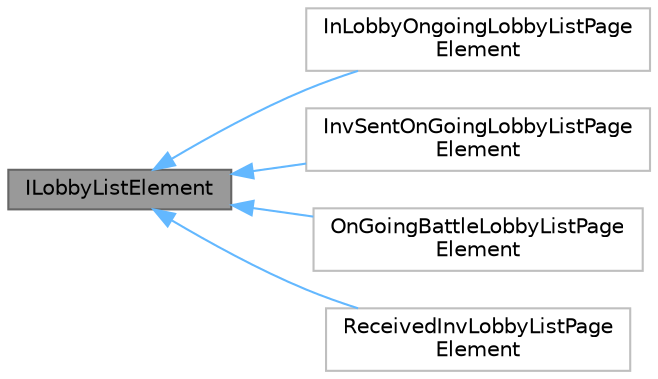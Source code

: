 digraph "ILobbyListElement"
{
 // LATEX_PDF_SIZE
  bgcolor="transparent";
  edge [fontname=Helvetica,fontsize=10,labelfontname=Helvetica,labelfontsize=10];
  node [fontname=Helvetica,fontsize=10,shape=box,height=0.2,width=0.4];
  rankdir="LR";
  Node1 [id="Node000001",label="ILobbyListElement",height=0.2,width=0.4,color="gray40", fillcolor="grey60", style="filled", fontcolor="black",tooltip=" "];
  Node1 -> Node2 [id="edge1_Node000001_Node000002",dir="back",color="steelblue1",style="solid",tooltip=" "];
  Node2 [id="Node000002",label="InLobbyOngoingLobbyListPage\lElement",height=0.2,width=0.4,color="grey75", fillcolor="white", style="filled",URL="$class_in_lobby_ongoing_lobby_list_page_element.html",tooltip=" "];
  Node1 -> Node3 [id="edge2_Node000001_Node000003",dir="back",color="steelblue1",style="solid",tooltip=" "];
  Node3 [id="Node000003",label="InvSentOnGoingLobbyListPage\lElement",height=0.2,width=0.4,color="grey75", fillcolor="white", style="filled",URL="$class_inv_sent_on_going_lobby_list_page_element.html",tooltip=" "];
  Node1 -> Node4 [id="edge3_Node000001_Node000004",dir="back",color="steelblue1",style="solid",tooltip=" "];
  Node4 [id="Node000004",label="OnGoingBattleLobbyListPage\lElement",height=0.2,width=0.4,color="grey75", fillcolor="white", style="filled",URL="$class_on_going_battle_lobby_list_page_element.html",tooltip=" "];
  Node1 -> Node5 [id="edge4_Node000001_Node000005",dir="back",color="steelblue1",style="solid",tooltip=" "];
  Node5 [id="Node000005",label="ReceivedInvLobbyListPage\lElement",height=0.2,width=0.4,color="grey75", fillcolor="white", style="filled",URL="$class_received_inv_lobby_list_page_element.html",tooltip=" "];
}
